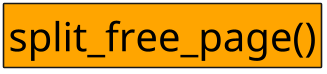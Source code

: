 @startuml
scale 1/2

skinparam Component {
    Style rectangle
    FontSize 80
    BorderThickness 3.2
    BackgroundColor Orange
}

[split_free_page()]
@enduml
